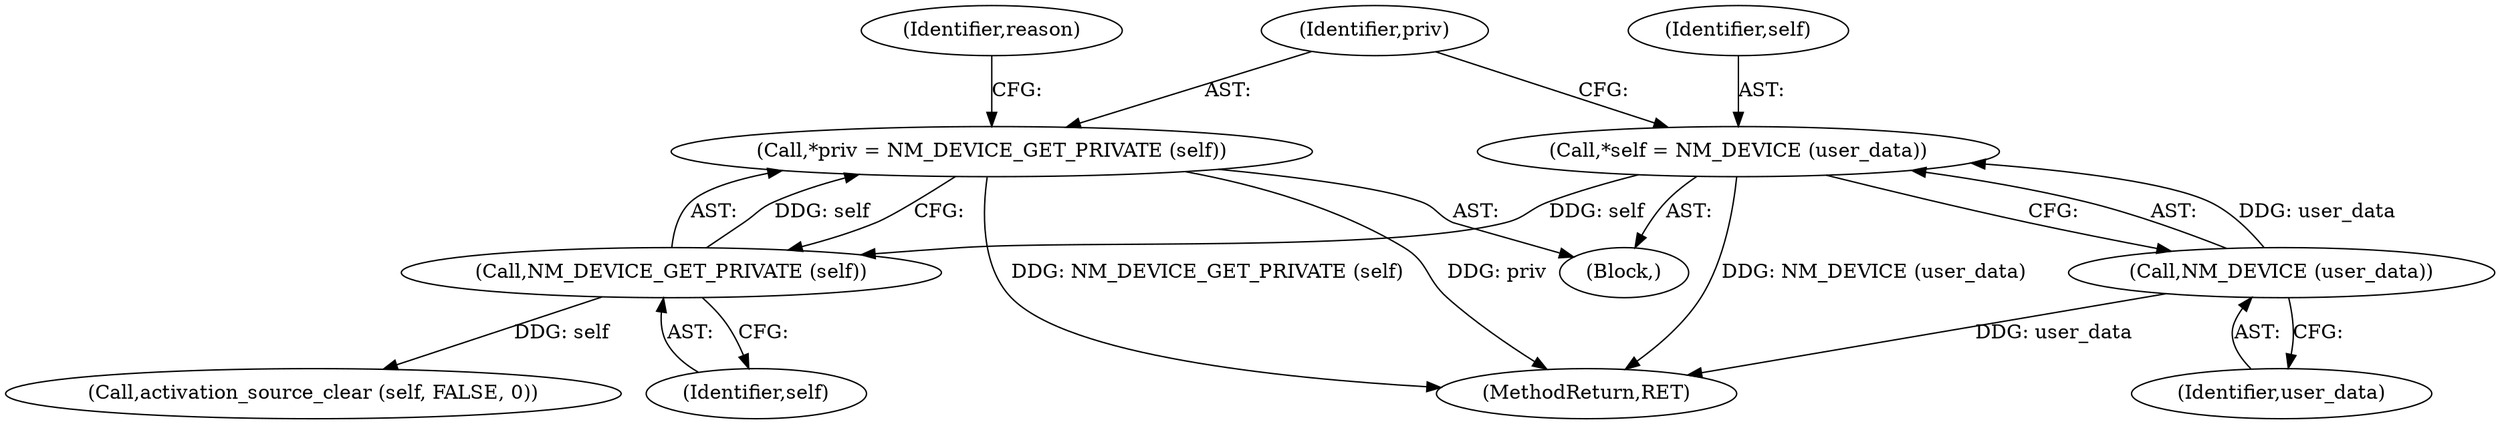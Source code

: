 digraph "0_NetworkManager_d5fc88e573fa58b93034b04d35a2454f5d28cad9@pointer" {
"1003740" [label="(Call,*priv = NM_DEVICE_GET_PRIVATE (self))"];
"1003742" [label="(Call,NM_DEVICE_GET_PRIVATE (self))"];
"1003735" [label="(Call,*self = NM_DEVICE (user_data))"];
"1003737" [label="(Call,NM_DEVICE (user_data))"];
"1003735" [label="(Call,*self = NM_DEVICE (user_data))"];
"1003740" [label="(Call,*priv = NM_DEVICE_GET_PRIVATE (self))"];
"1003761" [label="(Call,activation_source_clear (self, FALSE, 0))"];
"1003737" [label="(Call,NM_DEVICE (user_data))"];
"1003742" [label="(Call,NM_DEVICE_GET_PRIVATE (self))"];
"1003736" [label="(Identifier,self)"];
"1003738" [label="(Identifier,user_data)"];
"1007368" [label="(MethodReturn,RET)"];
"1003733" [label="(Block,)"];
"1003743" [label="(Identifier,self)"];
"1003741" [label="(Identifier,priv)"];
"1003747" [label="(Identifier,reason)"];
"1003740" -> "1003733"  [label="AST: "];
"1003740" -> "1003742"  [label="CFG: "];
"1003741" -> "1003740"  [label="AST: "];
"1003742" -> "1003740"  [label="AST: "];
"1003747" -> "1003740"  [label="CFG: "];
"1003740" -> "1007368"  [label="DDG: NM_DEVICE_GET_PRIVATE (self)"];
"1003740" -> "1007368"  [label="DDG: priv"];
"1003742" -> "1003740"  [label="DDG: self"];
"1003742" -> "1003743"  [label="CFG: "];
"1003743" -> "1003742"  [label="AST: "];
"1003735" -> "1003742"  [label="DDG: self"];
"1003742" -> "1003761"  [label="DDG: self"];
"1003735" -> "1003733"  [label="AST: "];
"1003735" -> "1003737"  [label="CFG: "];
"1003736" -> "1003735"  [label="AST: "];
"1003737" -> "1003735"  [label="AST: "];
"1003741" -> "1003735"  [label="CFG: "];
"1003735" -> "1007368"  [label="DDG: NM_DEVICE (user_data)"];
"1003737" -> "1003735"  [label="DDG: user_data"];
"1003737" -> "1003738"  [label="CFG: "];
"1003738" -> "1003737"  [label="AST: "];
"1003737" -> "1007368"  [label="DDG: user_data"];
}
